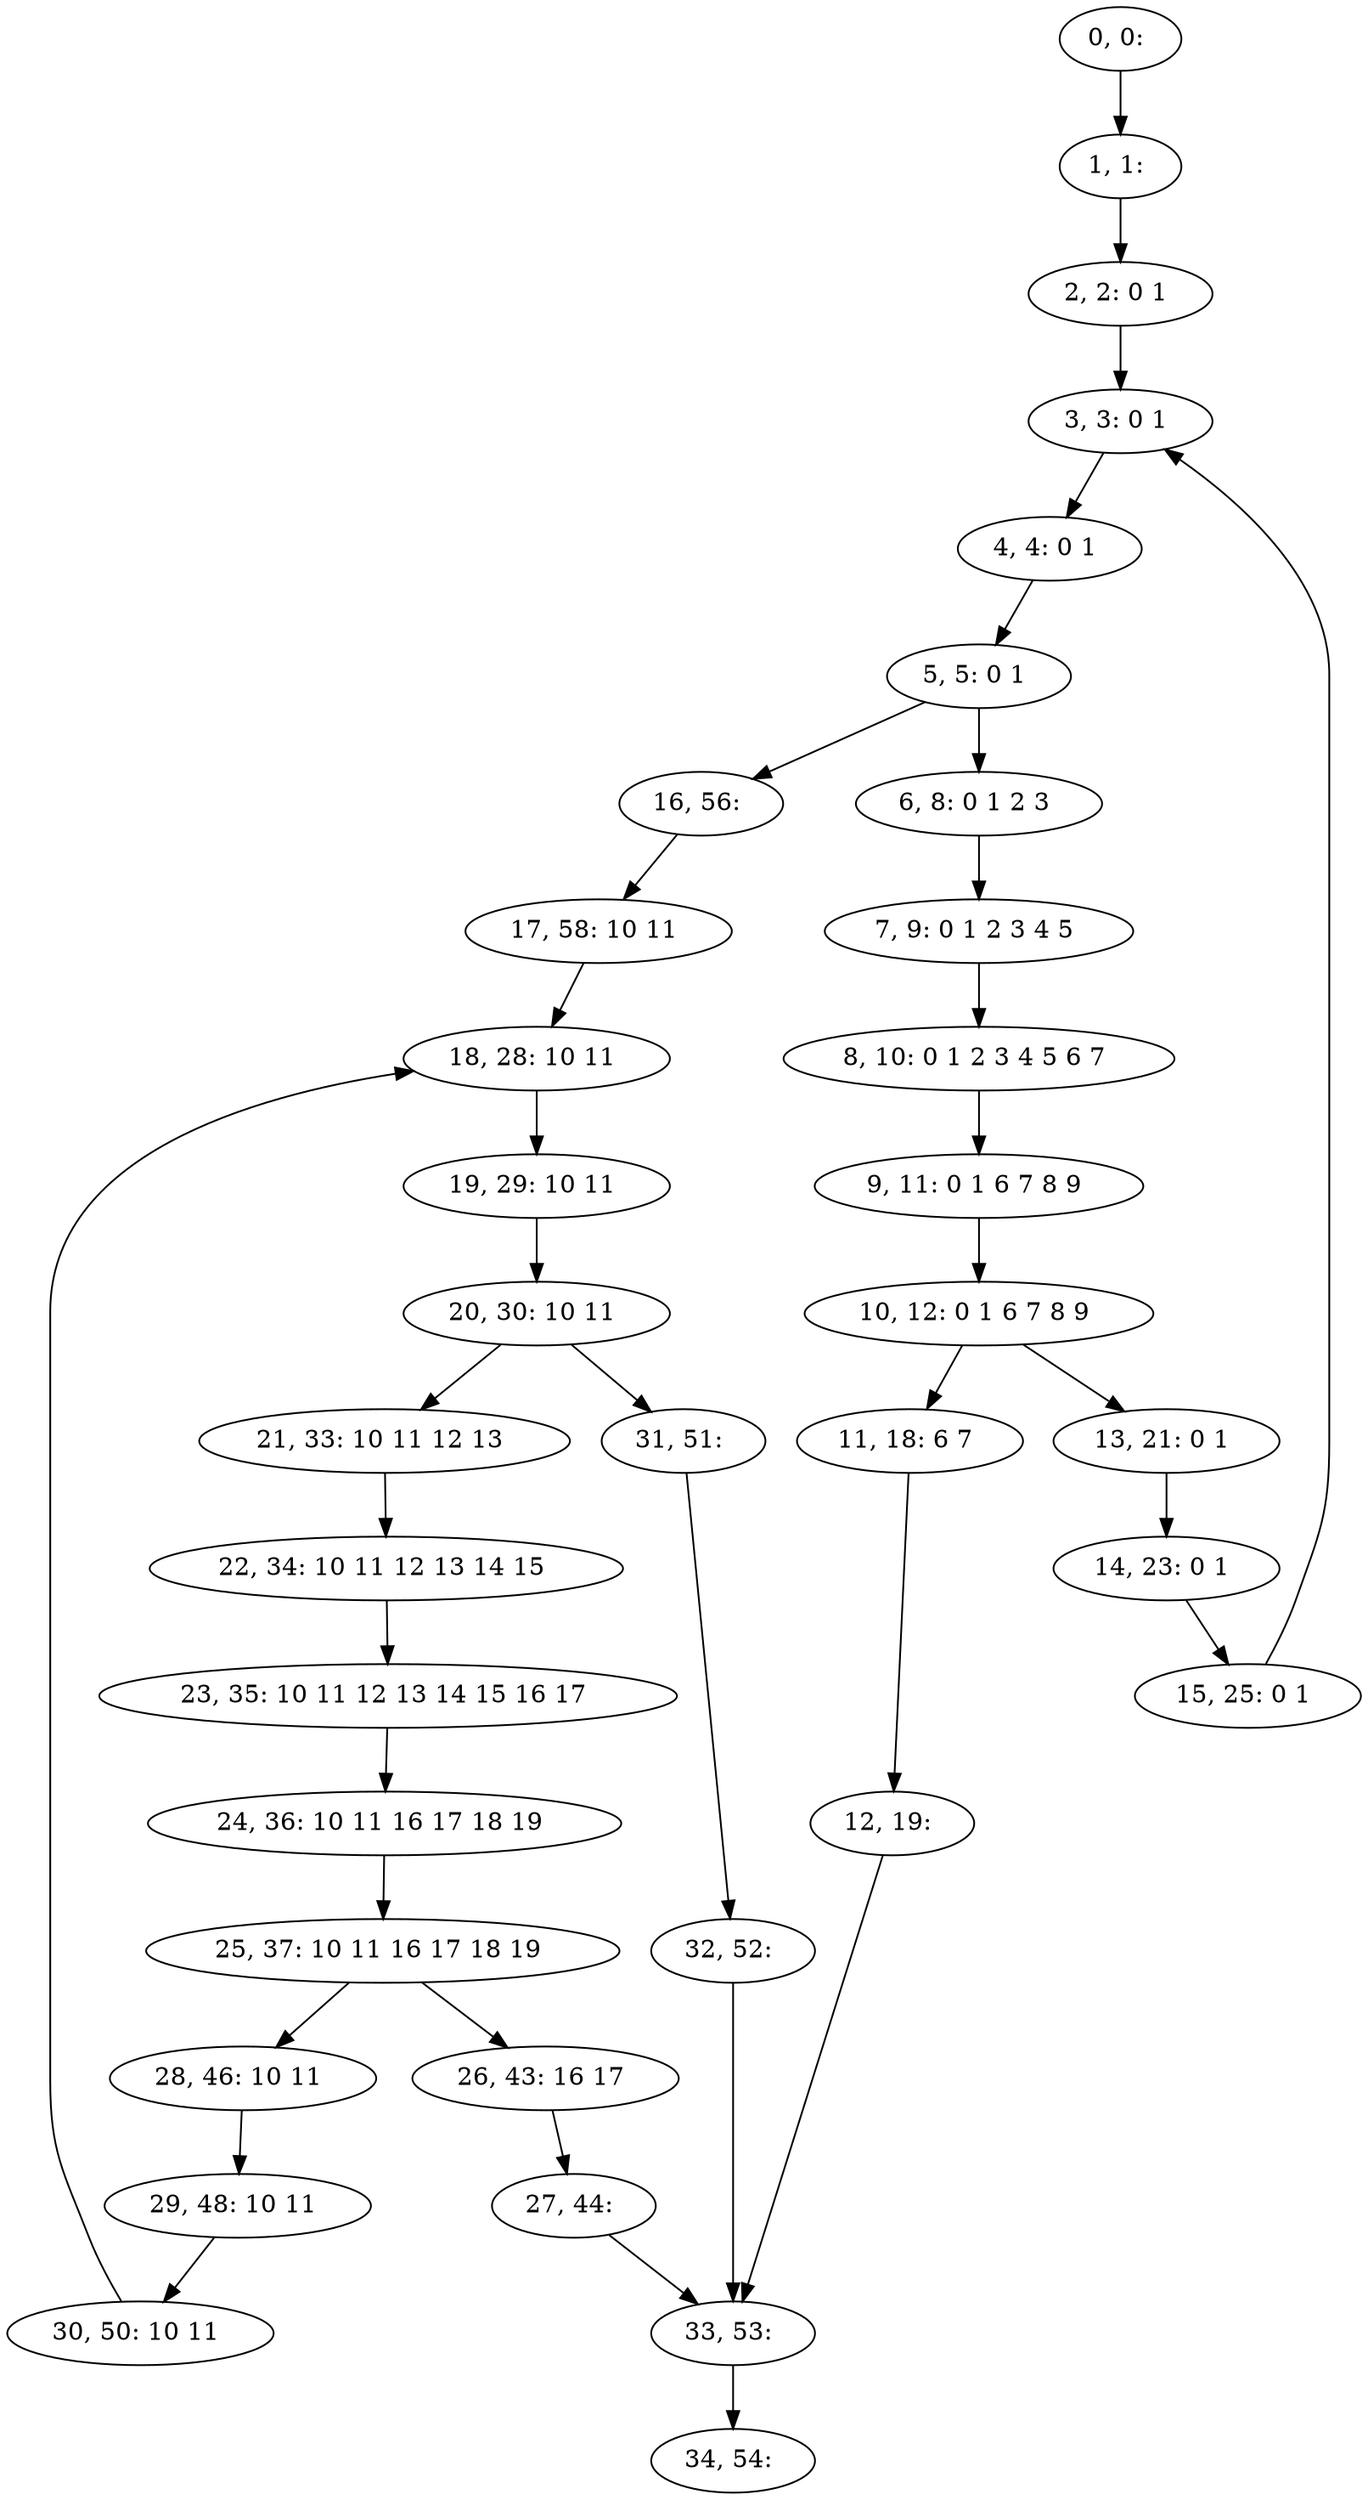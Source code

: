 digraph G {
0[label="0, 0: "];
1[label="1, 1: "];
2[label="2, 2: 0 1 "];
3[label="3, 3: 0 1 "];
4[label="4, 4: 0 1 "];
5[label="5, 5: 0 1 "];
6[label="6, 8: 0 1 2 3 "];
7[label="7, 9: 0 1 2 3 4 5 "];
8[label="8, 10: 0 1 2 3 4 5 6 7 "];
9[label="9, 11: 0 1 6 7 8 9 "];
10[label="10, 12: 0 1 6 7 8 9 "];
11[label="11, 18: 6 7 "];
12[label="12, 19: "];
13[label="13, 21: 0 1 "];
14[label="14, 23: 0 1 "];
15[label="15, 25: 0 1 "];
16[label="16, 56: "];
17[label="17, 58: 10 11 "];
18[label="18, 28: 10 11 "];
19[label="19, 29: 10 11 "];
20[label="20, 30: 10 11 "];
21[label="21, 33: 10 11 12 13 "];
22[label="22, 34: 10 11 12 13 14 15 "];
23[label="23, 35: 10 11 12 13 14 15 16 17 "];
24[label="24, 36: 10 11 16 17 18 19 "];
25[label="25, 37: 10 11 16 17 18 19 "];
26[label="26, 43: 16 17 "];
27[label="27, 44: "];
28[label="28, 46: 10 11 "];
29[label="29, 48: 10 11 "];
30[label="30, 50: 10 11 "];
31[label="31, 51: "];
32[label="32, 52: "];
33[label="33, 53: "];
34[label="34, 54: "];
0->1 ;
1->2 ;
2->3 ;
3->4 ;
4->5 ;
5->6 ;
5->16 ;
6->7 ;
7->8 ;
8->9 ;
9->10 ;
10->11 ;
10->13 ;
11->12 ;
12->33 ;
13->14 ;
14->15 ;
15->3 ;
16->17 ;
17->18 ;
18->19 ;
19->20 ;
20->21 ;
20->31 ;
21->22 ;
22->23 ;
23->24 ;
24->25 ;
25->26 ;
25->28 ;
26->27 ;
27->33 ;
28->29 ;
29->30 ;
30->18 ;
31->32 ;
32->33 ;
33->34 ;
}
